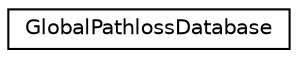 digraph "Graphical Class Hierarchy"
{
 // LATEX_PDF_SIZE
  edge [fontname="Helvetica",fontsize="10",labelfontname="Helvetica",labelfontsize="10"];
  node [fontname="Helvetica",fontsize="10",shape=record];
  rankdir="LR";
  Node0 [label="GlobalPathlossDatabase",height=0.2,width=0.4,color="black", fillcolor="white", style="filled",URL="$class_global_pathloss_database.html",tooltip="Store the last pathloss value for each TX-RX pair."];
}
